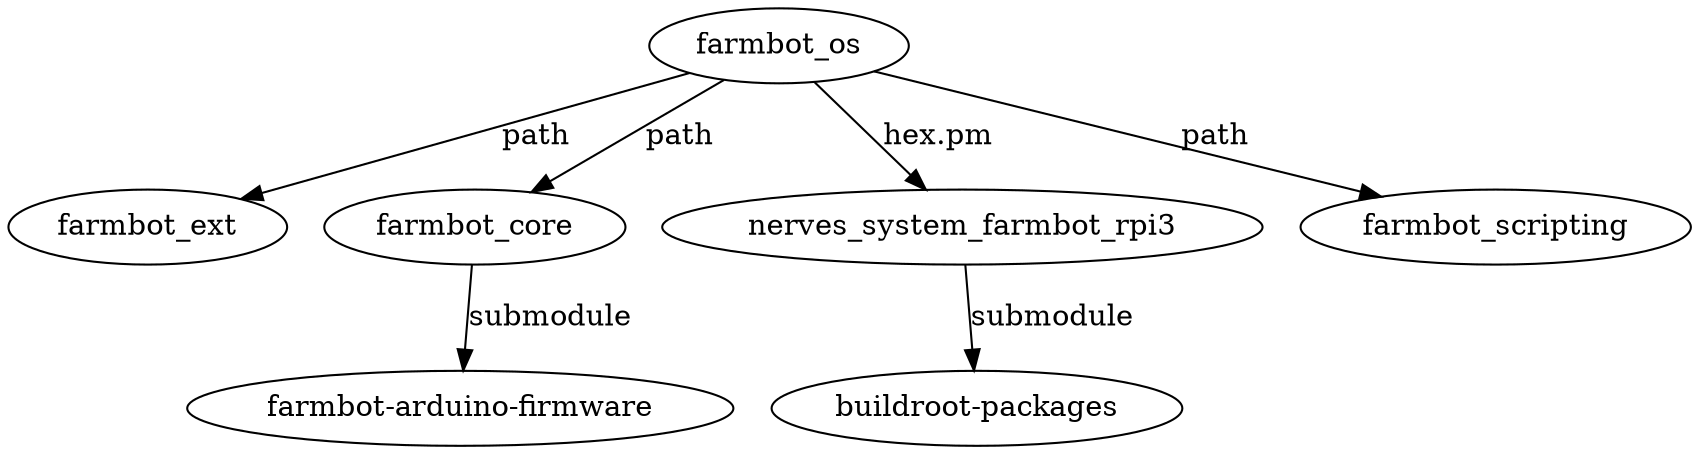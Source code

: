 digraph fbos {
  "farmbot_os" -> "farmbot_ext"   [ label = "path" ]
  "farmbot_os" -> "farmbot_core" [ label = "path" ]
  "farmbot_core" -> "farmbot-arduino-firmware" [ label = "submodule" ]
  "nerves_system_farmbot_rpi3" -> "buildroot-packages" [ label = "submodule" ]
  "farmbot_os" -> "farmbot_scripting" [ label = "path" ]
  "farmbot_os" -> "nerves_system_farmbot_rpi3" [ label = "hex.pm" ]
}
